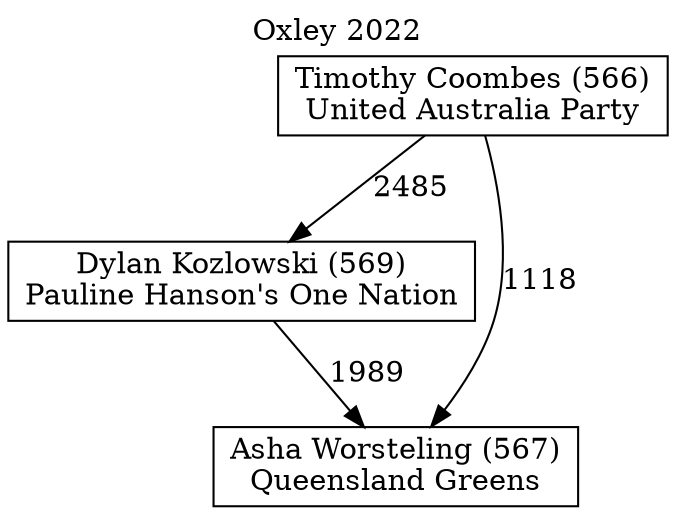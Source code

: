 // House preference flow
digraph "Asha Worsteling (567)_Oxley_2022" {
	graph [label="Oxley 2022" labelloc=t mclimit=10]
	node [shape=box]
	"Timothy Coombes (566)" [label="Timothy Coombes (566)
United Australia Party"]
	"Dylan Kozlowski (569)" [label="Dylan Kozlowski (569)
Pauline Hanson's One Nation"]
	"Asha Worsteling (567)" [label="Asha Worsteling (567)
Queensland Greens"]
	"Timothy Coombes (566)" -> "Dylan Kozlowski (569)" [label=2485]
	"Dylan Kozlowski (569)" -> "Asha Worsteling (567)" [label=1989]
	"Timothy Coombes (566)" -> "Asha Worsteling (567)" [label=1118]
}
